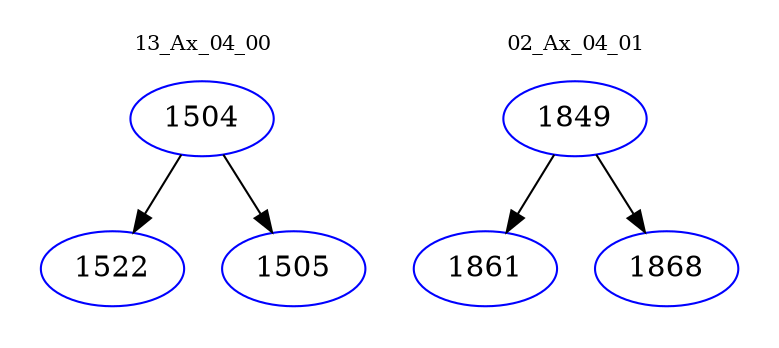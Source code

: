 digraph{
subgraph cluster_0 {
color = white
label = "13_Ax_04_00";
fontsize=10;
T0_1504 [label="1504", color="blue"]
T0_1504 -> T0_1522 [color="black"]
T0_1522 [label="1522", color="blue"]
T0_1504 -> T0_1505 [color="black"]
T0_1505 [label="1505", color="blue"]
}
subgraph cluster_1 {
color = white
label = "02_Ax_04_01";
fontsize=10;
T1_1849 [label="1849", color="blue"]
T1_1849 -> T1_1861 [color="black"]
T1_1861 [label="1861", color="blue"]
T1_1849 -> T1_1868 [color="black"]
T1_1868 [label="1868", color="blue"]
}
}
